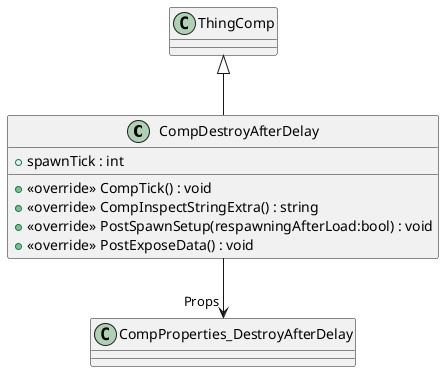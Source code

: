 @startuml
class CompDestroyAfterDelay {
    + spawnTick : int
    + <<override>> CompTick() : void
    + <<override>> CompInspectStringExtra() : string
    + <<override>> PostSpawnSetup(respawningAfterLoad:bool) : void
    + <<override>> PostExposeData() : void
}
ThingComp <|-- CompDestroyAfterDelay
CompDestroyAfterDelay --> "Props" CompProperties_DestroyAfterDelay
@enduml
